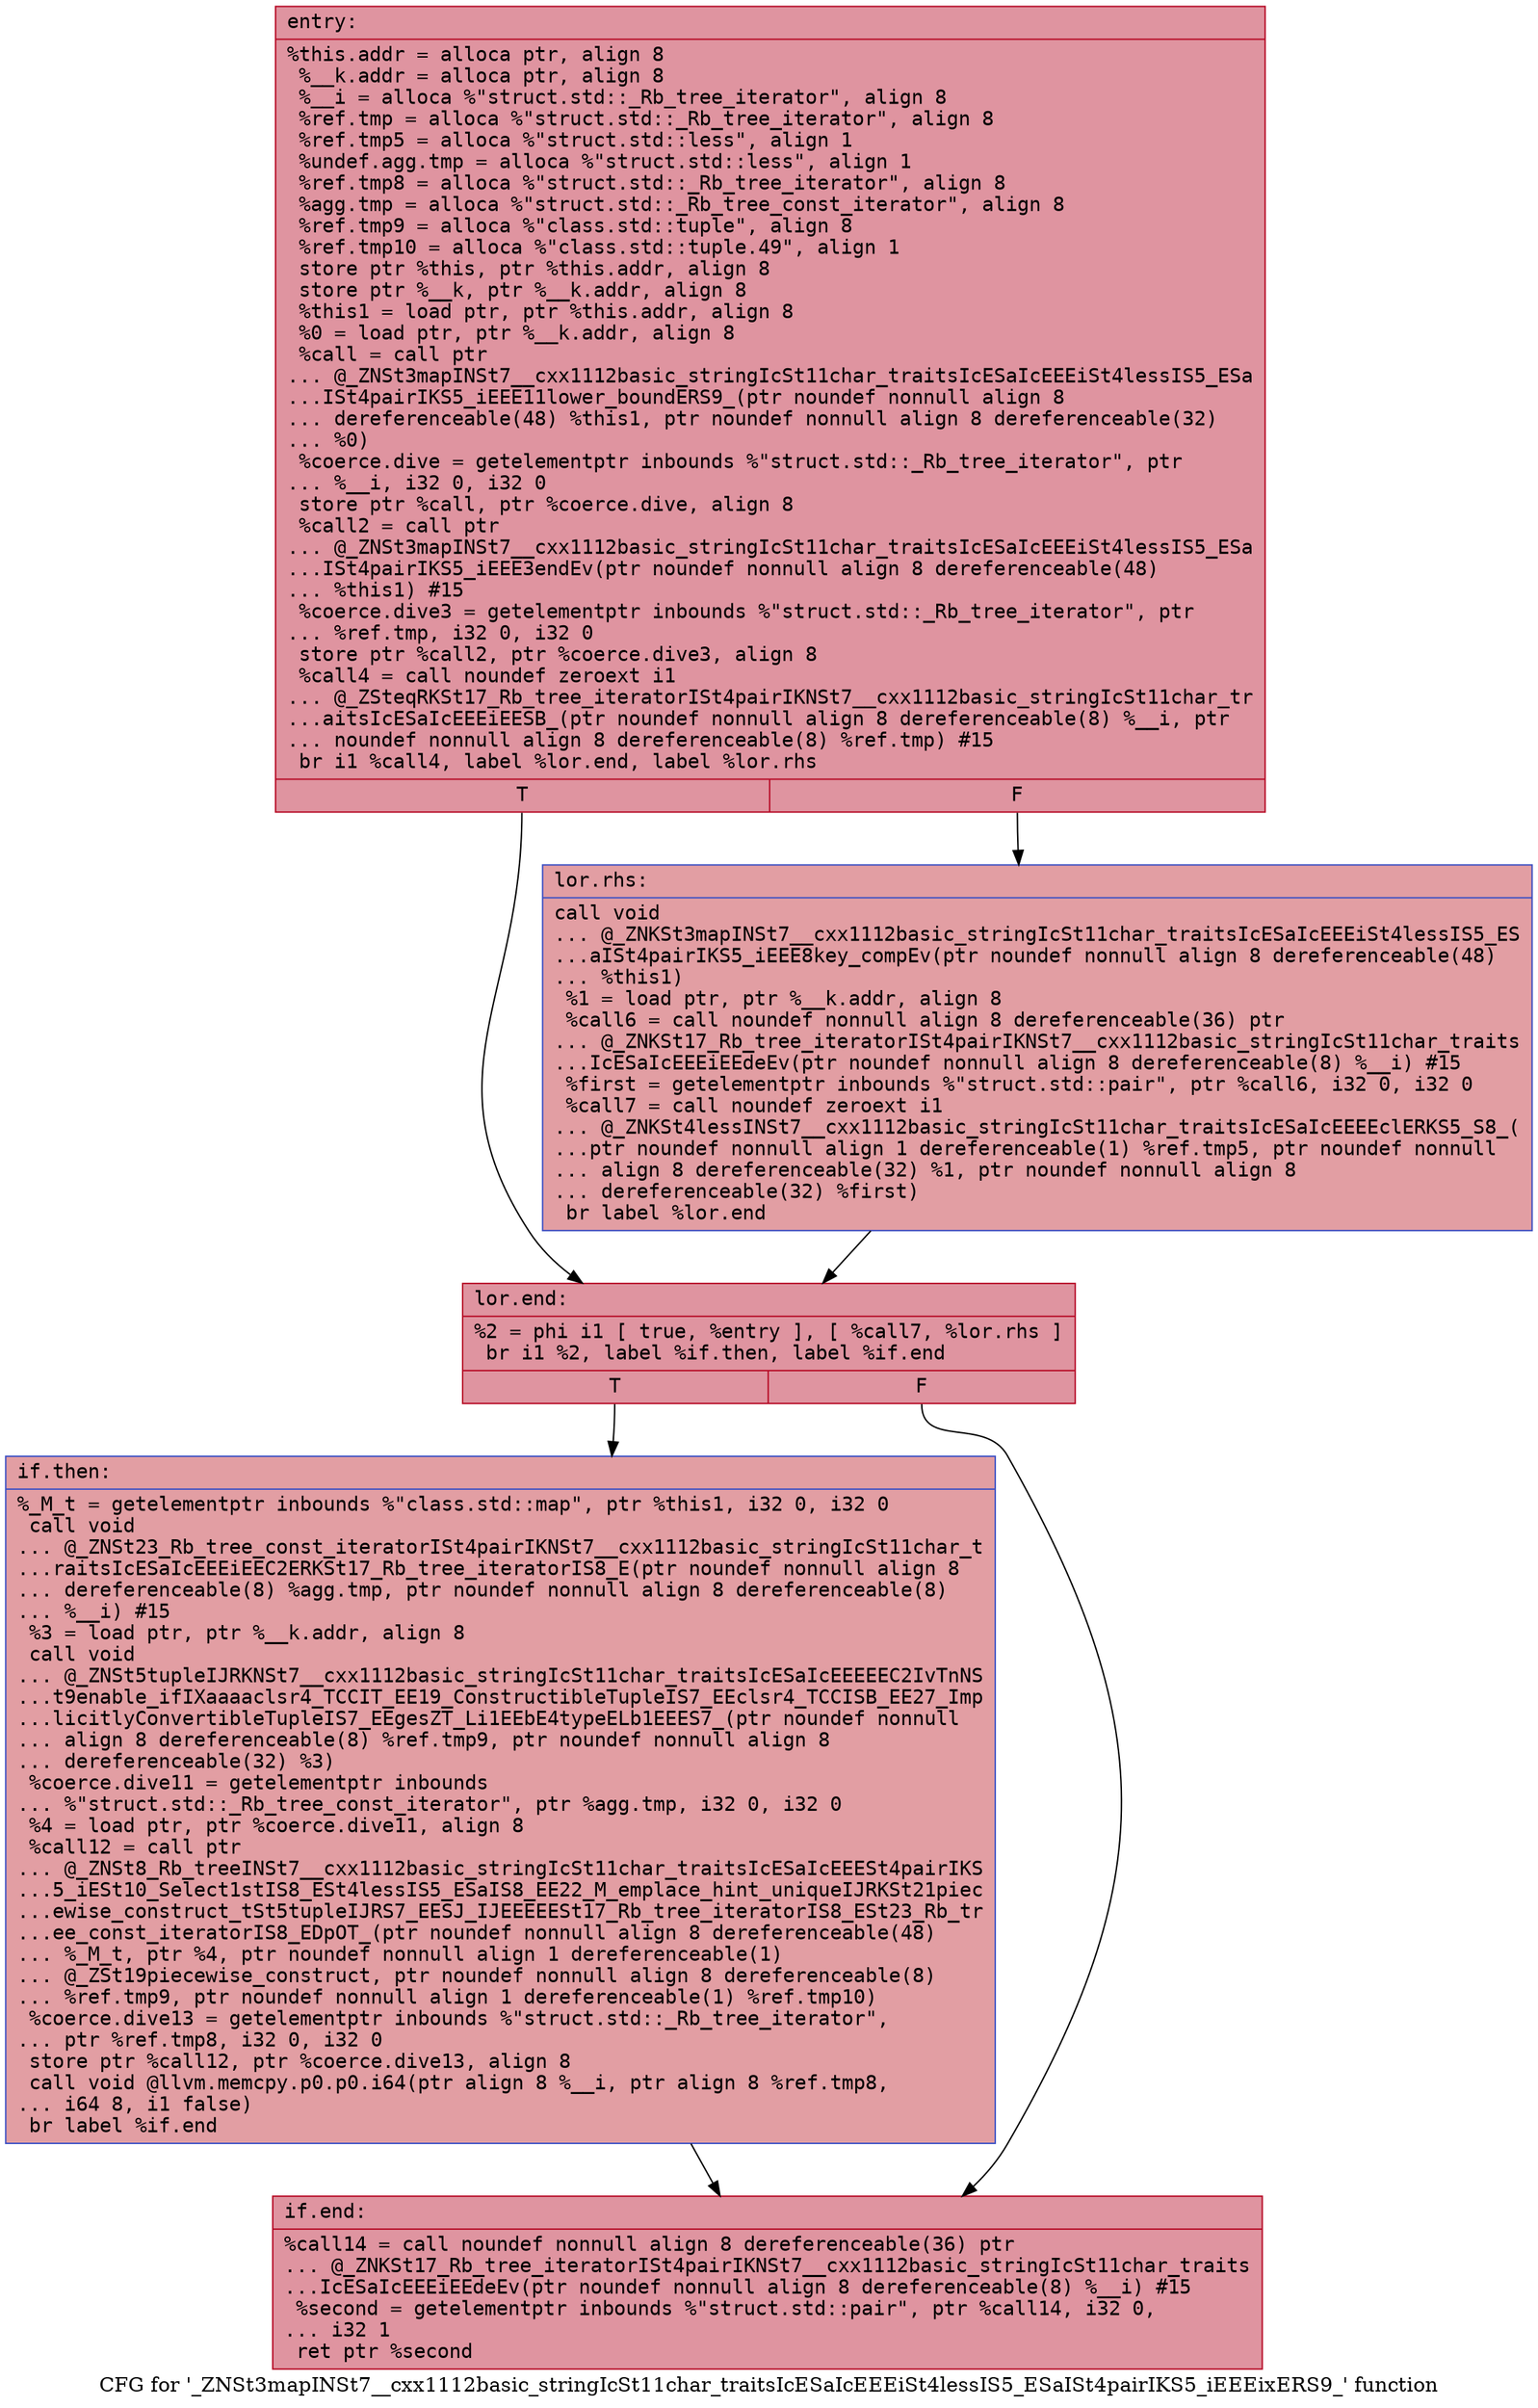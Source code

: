 digraph "CFG for '_ZNSt3mapINSt7__cxx1112basic_stringIcSt11char_traitsIcESaIcEEEiSt4lessIS5_ESaISt4pairIKS5_iEEEixERS9_' function" {
	label="CFG for '_ZNSt3mapINSt7__cxx1112basic_stringIcSt11char_traitsIcESaIcEEEiSt4lessIS5_ESaISt4pairIKS5_iEEEixERS9_' function";

	Node0x55bd404b01f0 [shape=record,color="#b70d28ff", style=filled, fillcolor="#b70d2870" fontname="Courier",label="{entry:\l|  %this.addr = alloca ptr, align 8\l  %__k.addr = alloca ptr, align 8\l  %__i = alloca %\"struct.std::_Rb_tree_iterator\", align 8\l  %ref.tmp = alloca %\"struct.std::_Rb_tree_iterator\", align 8\l  %ref.tmp5 = alloca %\"struct.std::less\", align 1\l  %undef.agg.tmp = alloca %\"struct.std::less\", align 1\l  %ref.tmp8 = alloca %\"struct.std::_Rb_tree_iterator\", align 8\l  %agg.tmp = alloca %\"struct.std::_Rb_tree_const_iterator\", align 8\l  %ref.tmp9 = alloca %\"class.std::tuple\", align 8\l  %ref.tmp10 = alloca %\"class.std::tuple.49\", align 1\l  store ptr %this, ptr %this.addr, align 8\l  store ptr %__k, ptr %__k.addr, align 8\l  %this1 = load ptr, ptr %this.addr, align 8\l  %0 = load ptr, ptr %__k.addr, align 8\l  %call = call ptr\l... @_ZNSt3mapINSt7__cxx1112basic_stringIcSt11char_traitsIcESaIcEEEiSt4lessIS5_ESa\l...ISt4pairIKS5_iEEE11lower_boundERS9_(ptr noundef nonnull align 8\l... dereferenceable(48) %this1, ptr noundef nonnull align 8 dereferenceable(32)\l... %0)\l  %coerce.dive = getelementptr inbounds %\"struct.std::_Rb_tree_iterator\", ptr\l... %__i, i32 0, i32 0\l  store ptr %call, ptr %coerce.dive, align 8\l  %call2 = call ptr\l... @_ZNSt3mapINSt7__cxx1112basic_stringIcSt11char_traitsIcESaIcEEEiSt4lessIS5_ESa\l...ISt4pairIKS5_iEEE3endEv(ptr noundef nonnull align 8 dereferenceable(48)\l... %this1) #15\l  %coerce.dive3 = getelementptr inbounds %\"struct.std::_Rb_tree_iterator\", ptr\l... %ref.tmp, i32 0, i32 0\l  store ptr %call2, ptr %coerce.dive3, align 8\l  %call4 = call noundef zeroext i1\l... @_ZSteqRKSt17_Rb_tree_iteratorISt4pairIKNSt7__cxx1112basic_stringIcSt11char_tr\l...aitsIcESaIcEEEiEESB_(ptr noundef nonnull align 8 dereferenceable(8) %__i, ptr\l... noundef nonnull align 8 dereferenceable(8) %ref.tmp) #15\l  br i1 %call4, label %lor.end, label %lor.rhs\l|{<s0>T|<s1>F}}"];
	Node0x55bd404b01f0:s0 -> Node0x55bd404b1440[tooltip="entry -> lor.end\nProbability 50.00%" ];
	Node0x55bd404b01f0:s1 -> Node0x55bd404b1490[tooltip="entry -> lor.rhs\nProbability 50.00%" ];
	Node0x55bd404b1490 [shape=record,color="#3d50c3ff", style=filled, fillcolor="#be242e70" fontname="Courier",label="{lor.rhs:\l|  call void\l... @_ZNKSt3mapINSt7__cxx1112basic_stringIcSt11char_traitsIcESaIcEEEiSt4lessIS5_ES\l...aISt4pairIKS5_iEEE8key_compEv(ptr noundef nonnull align 8 dereferenceable(48)\l... %this1)\l  %1 = load ptr, ptr %__k.addr, align 8\l  %call6 = call noundef nonnull align 8 dereferenceable(36) ptr\l... @_ZNKSt17_Rb_tree_iteratorISt4pairIKNSt7__cxx1112basic_stringIcSt11char_traits\l...IcESaIcEEEiEEdeEv(ptr noundef nonnull align 8 dereferenceable(8) %__i) #15\l  %first = getelementptr inbounds %\"struct.std::pair\", ptr %call6, i32 0, i32 0\l  %call7 = call noundef zeroext i1\l... @_ZNKSt4lessINSt7__cxx1112basic_stringIcSt11char_traitsIcESaIcEEEEclERKS5_S8_(\l...ptr noundef nonnull align 1 dereferenceable(1) %ref.tmp5, ptr noundef nonnull\l... align 8 dereferenceable(32) %1, ptr noundef nonnull align 8\l... dereferenceable(32) %first)\l  br label %lor.end\l}"];
	Node0x55bd404b1490 -> Node0x55bd404b1440[tooltip="lor.rhs -> lor.end\nProbability 100.00%" ];
	Node0x55bd404b1440 [shape=record,color="#b70d28ff", style=filled, fillcolor="#b70d2870" fontname="Courier",label="{lor.end:\l|  %2 = phi i1 [ true, %entry ], [ %call7, %lor.rhs ]\l  br i1 %2, label %if.then, label %if.end\l|{<s0>T|<s1>F}}"];
	Node0x55bd404b1440:s0 -> Node0x55bd404b1970[tooltip="lor.end -> if.then\nProbability 50.00%" ];
	Node0x55bd404b1440:s1 -> Node0x55bd404b0850[tooltip="lor.end -> if.end\nProbability 50.00%" ];
	Node0x55bd404b1970 [shape=record,color="#3d50c3ff", style=filled, fillcolor="#be242e70" fontname="Courier",label="{if.then:\l|  %_M_t = getelementptr inbounds %\"class.std::map\", ptr %this1, i32 0, i32 0\l  call void\l... @_ZNSt23_Rb_tree_const_iteratorISt4pairIKNSt7__cxx1112basic_stringIcSt11char_t\l...raitsIcESaIcEEEiEEC2ERKSt17_Rb_tree_iteratorIS8_E(ptr noundef nonnull align 8\l... dereferenceable(8) %agg.tmp, ptr noundef nonnull align 8 dereferenceable(8)\l... %__i) #15\l  %3 = load ptr, ptr %__k.addr, align 8\l  call void\l... @_ZNSt5tupleIJRKNSt7__cxx1112basic_stringIcSt11char_traitsIcESaIcEEEEEC2IvTnNS\l...t9enable_ifIXaaaaclsr4_TCCIT_EE19_ConstructibleTupleIS7_EEclsr4_TCCISB_EE27_Imp\l...licitlyConvertibleTupleIS7_EEgesZT_Li1EEbE4typeELb1EEES7_(ptr noundef nonnull\l... align 8 dereferenceable(8) %ref.tmp9, ptr noundef nonnull align 8\l... dereferenceable(32) %3)\l  %coerce.dive11 = getelementptr inbounds\l... %\"struct.std::_Rb_tree_const_iterator\", ptr %agg.tmp, i32 0, i32 0\l  %4 = load ptr, ptr %coerce.dive11, align 8\l  %call12 = call ptr\l... @_ZNSt8_Rb_treeINSt7__cxx1112basic_stringIcSt11char_traitsIcESaIcEEESt4pairIKS\l...5_iESt10_Select1stIS8_ESt4lessIS5_ESaIS8_EE22_M_emplace_hint_uniqueIJRKSt21piec\l...ewise_construct_tSt5tupleIJRS7_EESJ_IJEEEEESt17_Rb_tree_iteratorIS8_ESt23_Rb_tr\l...ee_const_iteratorIS8_EDpOT_(ptr noundef nonnull align 8 dereferenceable(48)\l... %_M_t, ptr %4, ptr noundef nonnull align 1 dereferenceable(1)\l... @_ZSt19piecewise_construct, ptr noundef nonnull align 8 dereferenceable(8)\l... %ref.tmp9, ptr noundef nonnull align 1 dereferenceable(1) %ref.tmp10)\l  %coerce.dive13 = getelementptr inbounds %\"struct.std::_Rb_tree_iterator\",\l... ptr %ref.tmp8, i32 0, i32 0\l  store ptr %call12, ptr %coerce.dive13, align 8\l  call void @llvm.memcpy.p0.p0.i64(ptr align 8 %__i, ptr align 8 %ref.tmp8,\l... i64 8, i1 false)\l  br label %if.end\l}"];
	Node0x55bd404b1970 -> Node0x55bd404b0850[tooltip="if.then -> if.end\nProbability 100.00%" ];
	Node0x55bd404b0850 [shape=record,color="#b70d28ff", style=filled, fillcolor="#b70d2870" fontname="Courier",label="{if.end:\l|  %call14 = call noundef nonnull align 8 dereferenceable(36) ptr\l... @_ZNKSt17_Rb_tree_iteratorISt4pairIKNSt7__cxx1112basic_stringIcSt11char_traits\l...IcESaIcEEEiEEdeEv(ptr noundef nonnull align 8 dereferenceable(8) %__i) #15\l  %second = getelementptr inbounds %\"struct.std::pair\", ptr %call14, i32 0,\l... i32 1\l  ret ptr %second\l}"];
}
